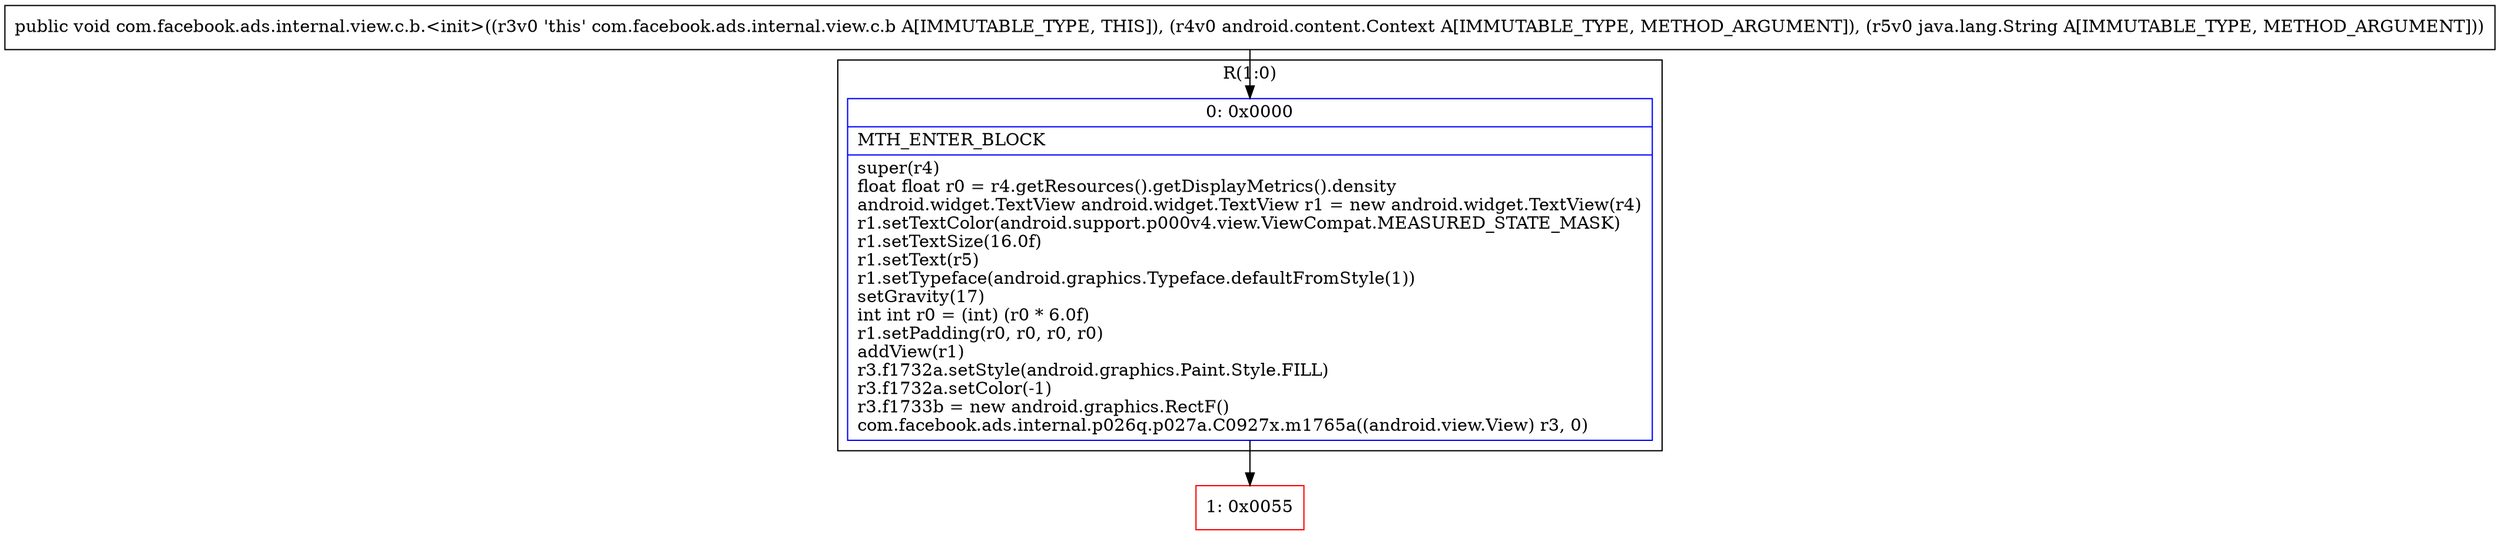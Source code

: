 digraph "CFG forcom.facebook.ads.internal.view.c.b.\<init\>(Landroid\/content\/Context;Ljava\/lang\/String;)V" {
subgraph cluster_Region_572455645 {
label = "R(1:0)";
node [shape=record,color=blue];
Node_0 [shape=record,label="{0\:\ 0x0000|MTH_ENTER_BLOCK\l|super(r4)\lfloat float r0 = r4.getResources().getDisplayMetrics().density\landroid.widget.TextView android.widget.TextView r1 = new android.widget.TextView(r4)\lr1.setTextColor(android.support.p000v4.view.ViewCompat.MEASURED_STATE_MASK)\lr1.setTextSize(16.0f)\lr1.setText(r5)\lr1.setTypeface(android.graphics.Typeface.defaultFromStyle(1))\lsetGravity(17)\lint int r0 = (int) (r0 * 6.0f)\lr1.setPadding(r0, r0, r0, r0)\laddView(r1)\lr3.f1732a.setStyle(android.graphics.Paint.Style.FILL)\lr3.f1732a.setColor(\-1)\lr3.f1733b = new android.graphics.RectF()\lcom.facebook.ads.internal.p026q.p027a.C0927x.m1765a((android.view.View) r3, 0)\l}"];
}
Node_1 [shape=record,color=red,label="{1\:\ 0x0055}"];
MethodNode[shape=record,label="{public void com.facebook.ads.internal.view.c.b.\<init\>((r3v0 'this' com.facebook.ads.internal.view.c.b A[IMMUTABLE_TYPE, THIS]), (r4v0 android.content.Context A[IMMUTABLE_TYPE, METHOD_ARGUMENT]), (r5v0 java.lang.String A[IMMUTABLE_TYPE, METHOD_ARGUMENT])) }"];
MethodNode -> Node_0;
Node_0 -> Node_1;
}

